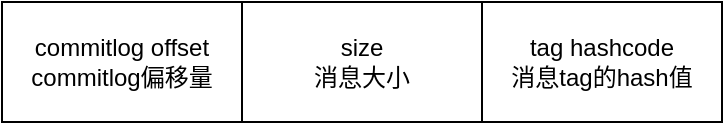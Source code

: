 <mxfile version="14.6.1" type="github">
  <diagram id="cXLemdQ3lmXAaed6vooL" name="Page-1">
    <mxGraphModel dx="946" dy="536" grid="1" gridSize="10" guides="1" tooltips="1" connect="1" arrows="1" fold="1" page="1" pageScale="1" pageWidth="827" pageHeight="1169" math="0" shadow="0">
      <root>
        <mxCell id="0" />
        <mxCell id="1" parent="0" />
        <mxCell id="YwbbB_GByJz_Xk3Io2EC-1" value="commitlog offset&lt;br&gt;commitlog偏移量" style="rounded=0;whiteSpace=wrap;html=1;" vertex="1" parent="1">
          <mxGeometry x="140" y="140" width="120" height="60" as="geometry" />
        </mxCell>
        <mxCell id="YwbbB_GByJz_Xk3Io2EC-2" value="size&lt;br&gt;消息大小" style="rounded=0;whiteSpace=wrap;html=1;" vertex="1" parent="1">
          <mxGeometry x="260" y="140" width="120" height="60" as="geometry" />
        </mxCell>
        <mxCell id="YwbbB_GByJz_Xk3Io2EC-3" value="tag hashcode&lt;br&gt;消息tag的hash值" style="rounded=0;whiteSpace=wrap;html=1;" vertex="1" parent="1">
          <mxGeometry x="380" y="140" width="120" height="60" as="geometry" />
        </mxCell>
      </root>
    </mxGraphModel>
  </diagram>
</mxfile>
